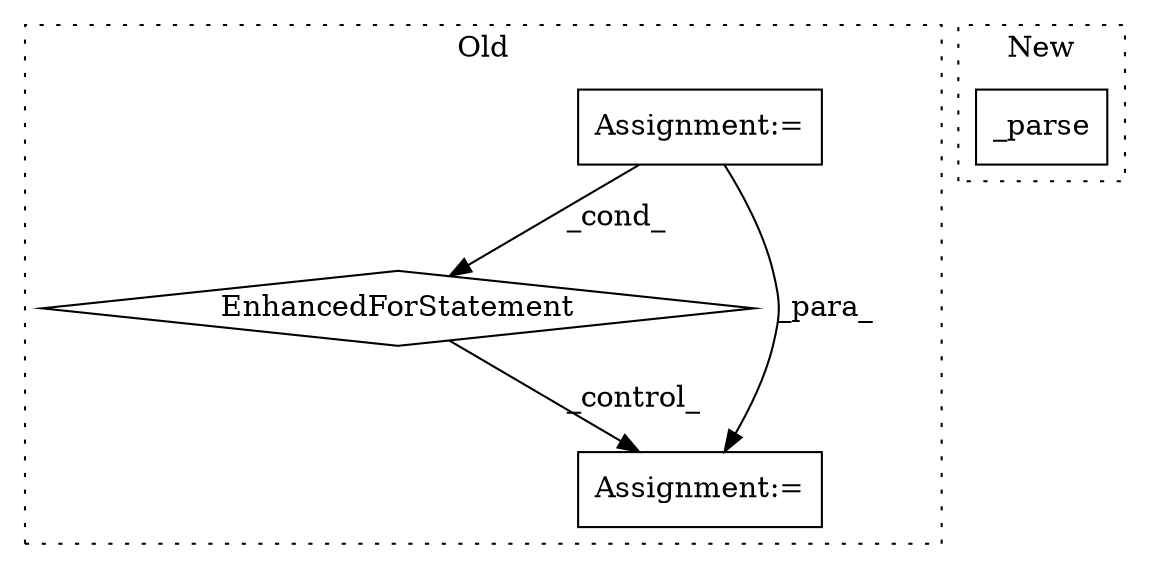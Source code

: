digraph G {
subgraph cluster0 {
1 [label="EnhancedForStatement" a="70" s="9310,9401" l="57,2" shape="diamond"];
3 [label="Assignment:=" a="7" s="9120,9216" l="53,2" shape="box"];
4 [label="Assignment:=" a="7" s="9533" l="10" shape="box"];
label = "Old";
style="dotted";
}
subgraph cluster1 {
2 [label="_parse" a="32" s="10653,10664" l="7,1" shape="box"];
label = "New";
style="dotted";
}
1 -> 4 [label="_control_"];
3 -> 4 [label="_para_"];
3 -> 1 [label="_cond_"];
}